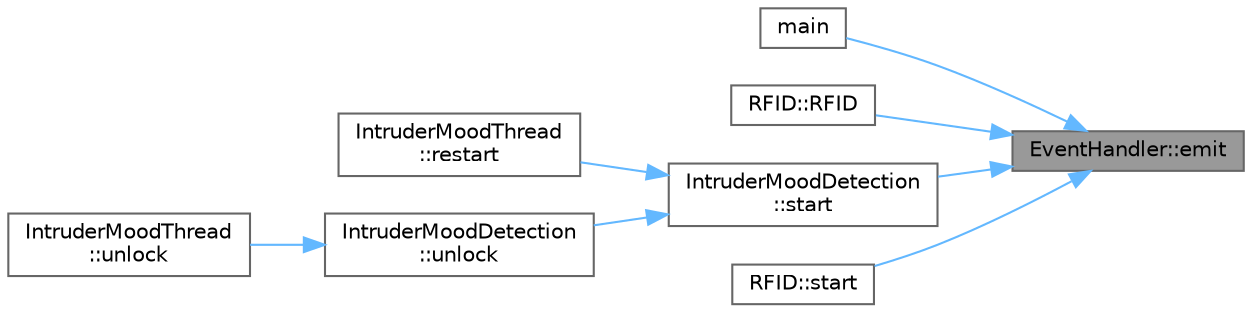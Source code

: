 digraph "EventHandler::emit"
{
 // LATEX_PDF_SIZE
  bgcolor="transparent";
  edge [fontname=Helvetica,fontsize=10,labelfontname=Helvetica,labelfontsize=10];
  node [fontname=Helvetica,fontsize=10,shape=box,height=0.2,width=0.4];
  rankdir="RL";
  Node1 [label="EventHandler::emit",height=0.2,width=0.4,color="gray40", fillcolor="grey60", style="filled", fontcolor="black",tooltip=" "];
  Node1 -> Node2 [dir="back",color="steelblue1",style="solid"];
  Node2 [label="main",height=0.2,width=0.4,color="grey40", fillcolor="white", style="filled",URL="$src_2utils_2_event_test_2main_8cpp.html#ae66f6b31b5ad750f1fe042a706a4e3d4",tooltip=" "];
  Node1 -> Node3 [dir="back",color="steelblue1",style="solid"];
  Node3 [label="RFID::RFID",height=0.2,width=0.4,color="grey40", fillcolor="white", style="filled",URL="$class_r_f_i_d.html#a91e8d4d6abb74ae099f9144d553db6ed",tooltip=" "];
  Node1 -> Node4 [dir="back",color="steelblue1",style="solid"];
  Node4 [label="IntruderMoodDetection\l::start",height=0.2,width=0.4,color="grey40", fillcolor="white", style="filled",URL="$class_intruder_mood_detection.html#acd6daec24bb0d856325a912a92936a93",tooltip=" "];
  Node4 -> Node5 [dir="back",color="steelblue1",style="solid"];
  Node5 [label="IntruderMoodThread\l::restart",height=0.2,width=0.4,color="grey40", fillcolor="white", style="filled",URL="$class_intruder_mood_thread.html#a4ca398b2c77685a25ca8983afc8bb50d",tooltip=" "];
  Node4 -> Node6 [dir="back",color="steelblue1",style="solid"];
  Node6 [label="IntruderMoodDetection\l::unlock",height=0.2,width=0.4,color="grey40", fillcolor="white", style="filled",URL="$class_intruder_mood_detection.html#a5c1ef131ee35d806ab207615a0e7bd49",tooltip=" "];
  Node6 -> Node7 [dir="back",color="steelblue1",style="solid"];
  Node7 [label="IntruderMoodThread\l::unlock",height=0.2,width=0.4,color="grey40", fillcolor="white", style="filled",URL="$class_intruder_mood_thread.html#a44ae2cf509b7afa810c8ee861c6b1ad2",tooltip=" "];
  Node1 -> Node8 [dir="back",color="steelblue1",style="solid"];
  Node8 [label="RFID::start",height=0.2,width=0.4,color="grey40", fillcolor="white", style="filled",URL="$class_r_f_i_d.html#a8a7a0e6133646a29c2102cc1b1633650",tooltip=" "];
}
